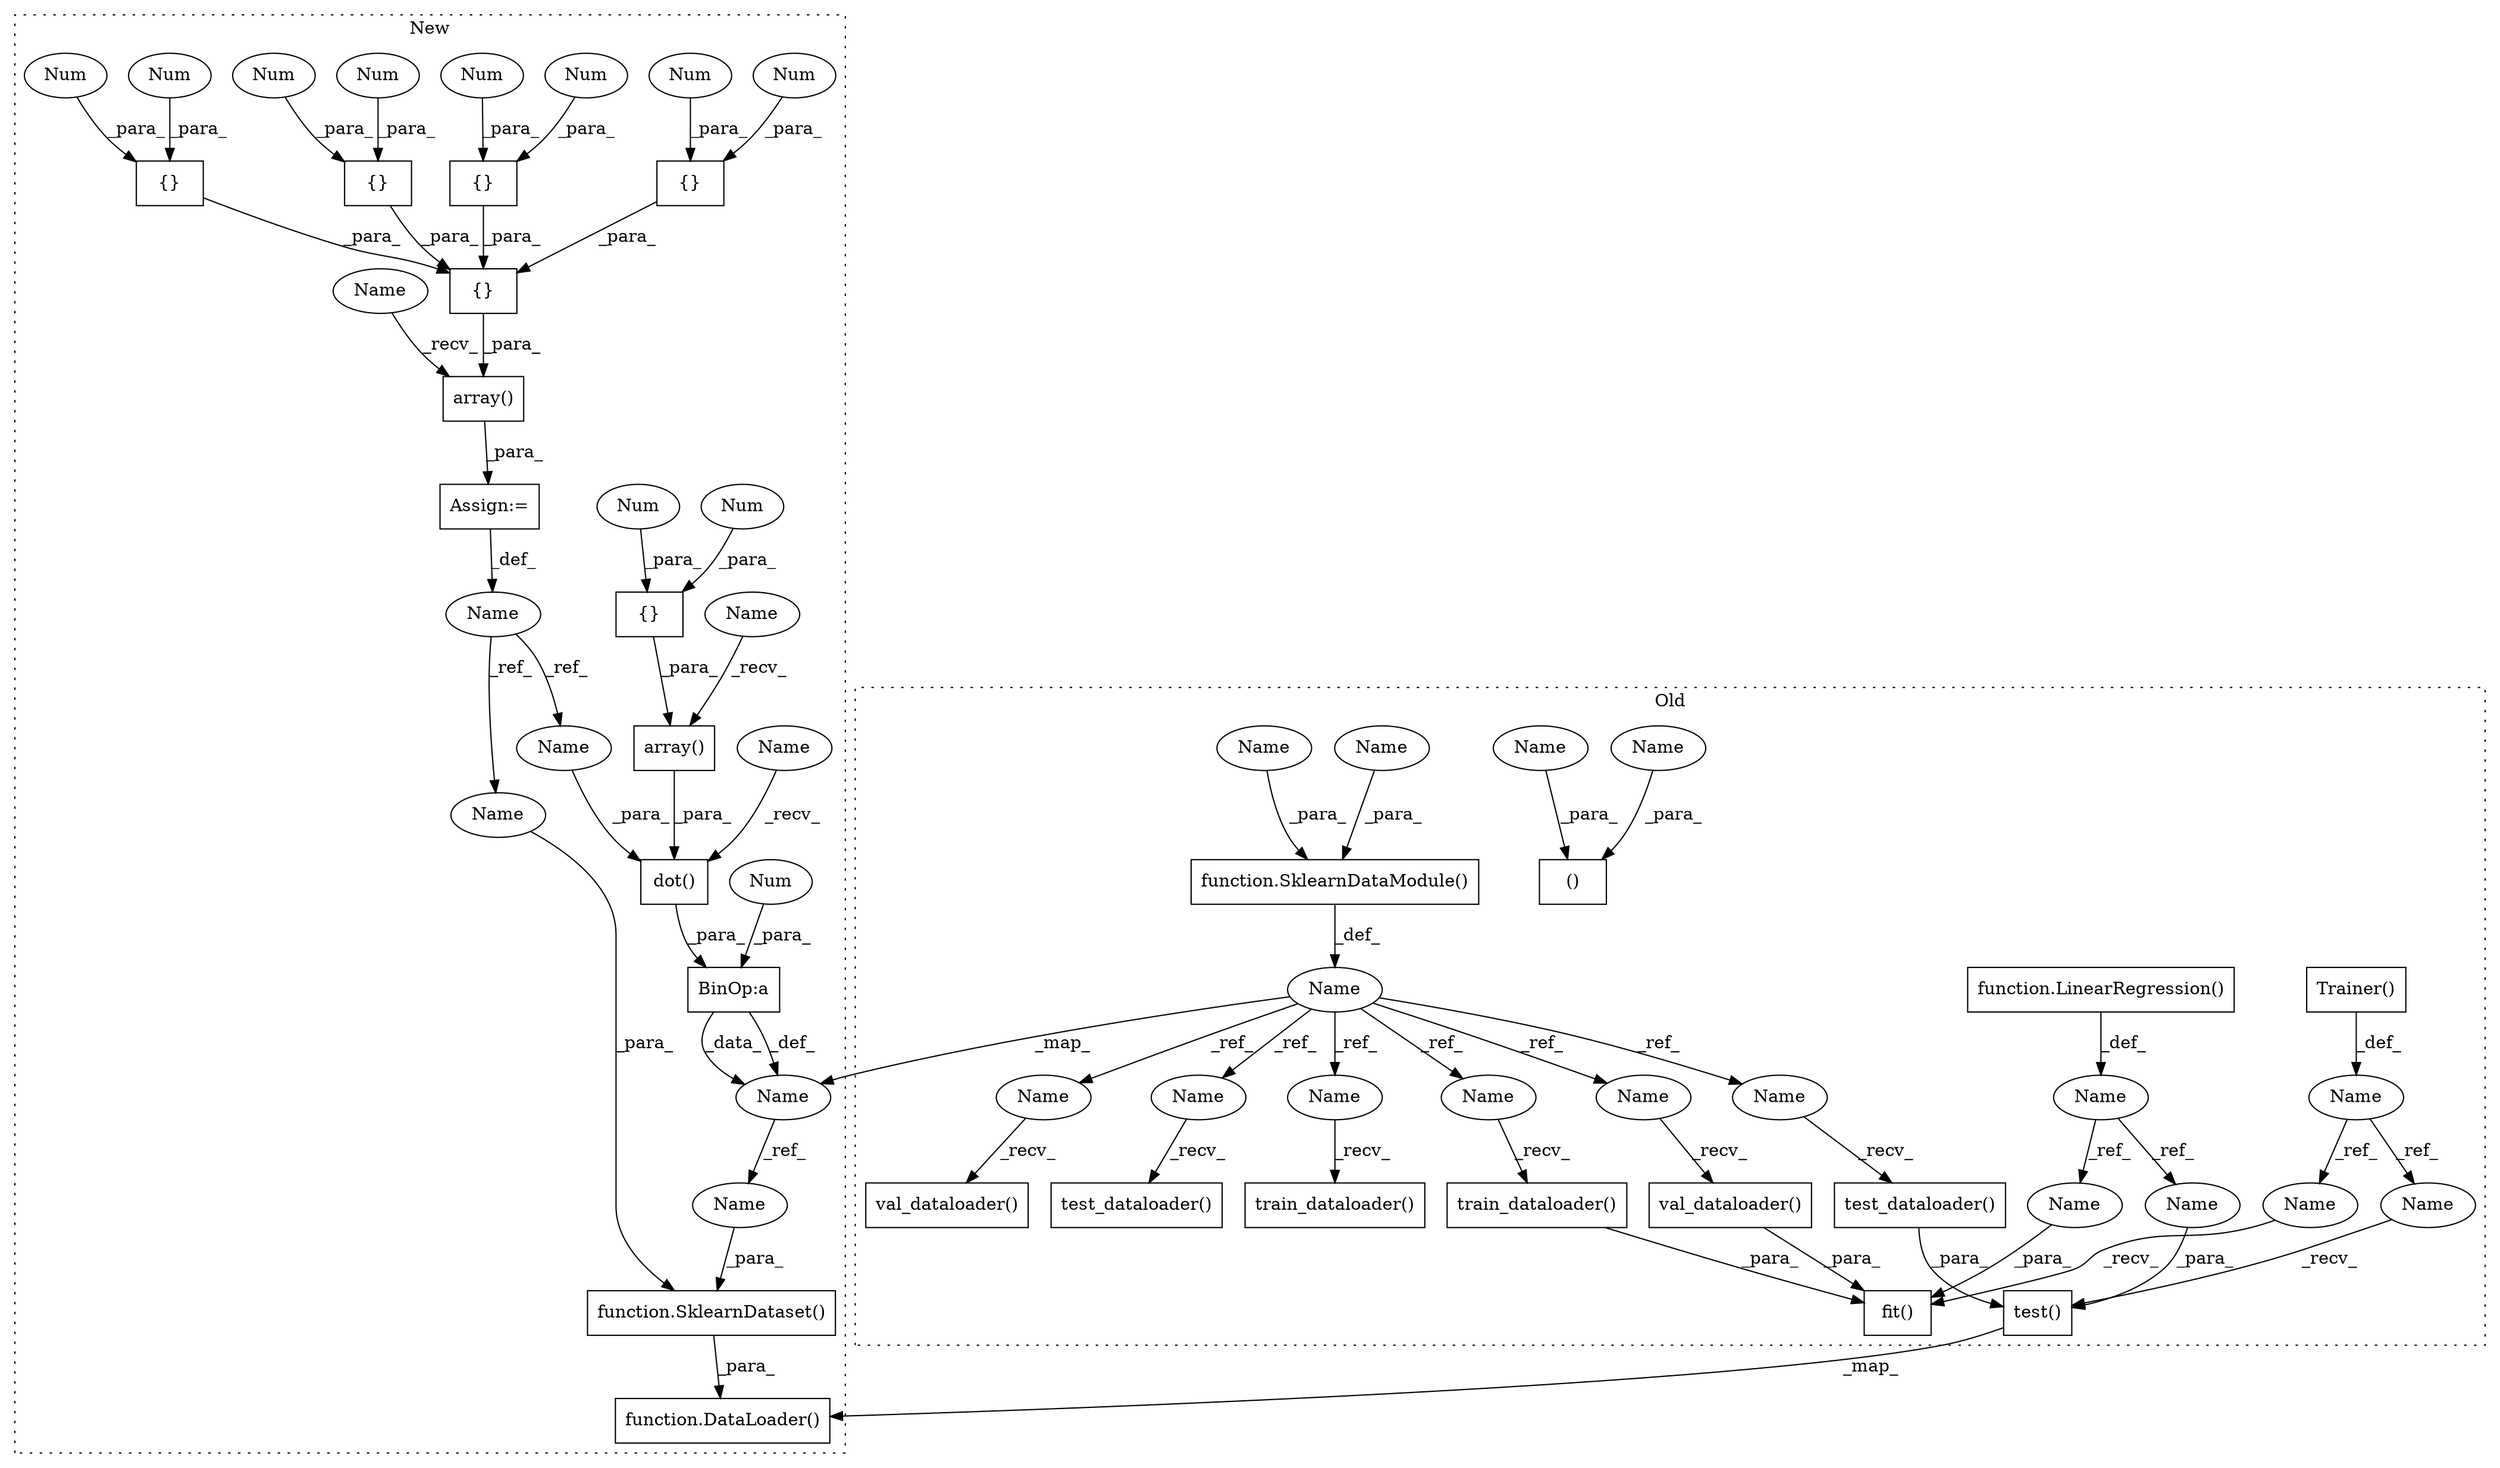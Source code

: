 digraph G {
subgraph cluster0 {
1 [label="fit()" a="75" s="672,767" l="12,1" shape="box"];
5 [label="Name" a="87" s="603" l="7" shape="ellipse"];
6 [label="test()" a="75" s="773,830" l="13,1" shape="box"];
9 [label="function.SklearnDataModule()" a="75" s="512,534" l="18,1" shape="box"];
16 [label="test_dataloader()" a="75" s="793" l="37" shape="box"];
17 [label="Name" a="87" s="502" l="7" shape="ellipse"];
19 [label="train_dataloader()" a="75" s="691" l="38" shape="box"];
21 [label="test_dataloader()" a="75" s="1216" l="37" shape="box"];
22 [label="val_dataloader()" a="75" s="1154" l="36" shape="box"];
23 [label="Trainer()" a="75" s="613" l="54" shape="box"];
24 [label="Name" a="87" s="541" l="5" shape="ellipse"];
25 [label="val_dataloader()" a="75" s="731" l="36" shape="box"];
28 [label="function.LinearRegression()" a="75" s="549" l="49" shape="box"];
40 [label="()" a="54" s="428" l="3" shape="box"];
41 [label="train_dataloader()" a="75" s="1114" l="38" shape="box"];
42 [label="Name" a="87" s="773" l="7" shape="ellipse"];
43 [label="Name" a="87" s="672" l="7" shape="ellipse"];
44 [label="Name" a="87" s="427" l="1" shape="ellipse"];
45 [label="Name" a="87" s="530" l="1" shape="ellipse"];
49 [label="Name" a="87" s="793" l="7" shape="ellipse"];
50 [label="Name" a="87" s="1154" l="7" shape="ellipse"];
51 [label="Name" a="87" s="691" l="7" shape="ellipse"];
52 [label="Name" a="87" s="1216" l="7" shape="ellipse"];
53 [label="Name" a="87" s="1114" l="7" shape="ellipse"];
54 [label="Name" a="87" s="731" l="7" shape="ellipse"];
55 [label="Name" a="87" s="684" l="5" shape="ellipse"];
56 [label="Name" a="87" s="786" l="5" shape="ellipse"];
59 [label="Name" a="87" s="430" l="1" shape="ellipse"];
60 [label="Name" a="87" s="533" l="1" shape="ellipse"];
label = "Old";
style="dotted";
}
subgraph cluster1 {
2 [label="{}" a="59" s="488,493" l="1,0" shape="box"];
3 [label="Assign:=" a="68" s="449" l="3" shape="box"];
4 [label="BinOp:a" a="82" s="534" l="3" shape="box"];
7 [label="function.DataLoader()" a="75" s="577,608" l="11,15" shape="box"];
8 [label="{}" a="59" s="524,531" l="1,0" shape="box"];
10 [label="array()" a="75" s="515,532" l="9,1" shape="box"];
11 [label="{}" a="59" s="480,485" l="1,0" shape="box"];
12 [label="array()" a="75" s="452,495" l="9,1" shape="box"];
13 [label="{}" a="59" s="461,494" l="1,0" shape="box"];
14 [label="function.SklearnDataset()" a="75" s="588,607" l="15,1" shape="box"];
15 [label="{}" a="59" s="472,477" l="1,0" shape="box"];
18 [label="Name" a="87" s="543" l="1" shape="ellipse"];
20 [label="{}" a="59" s="462,469" l="1,0" shape="box"];
26 [label="Name" a="87" s="448" l="1" shape="ellipse"];
27 [label="dot()" a="75" s="505,533" l="7,1" shape="box"];
29 [label="Num" a="76" s="530" l="1" shape="ellipse"];
30 [label="Num" a="76" s="525" l="3" shape="ellipse"];
31 [label="Num" a="76" s="484" l="1" shape="ellipse"];
32 [label="Num" a="76" s="537" l="1" shape="ellipse"];
33 [label="Num" a="76" s="473" l="1" shape="ellipse"];
34 [label="Num" a="76" s="468" l="1" shape="ellipse"];
35 [label="Num" a="76" s="489" l="1" shape="ellipse"];
36 [label="Num" a="76" s="476" l="1" shape="ellipse"];
37 [label="Num" a="76" s="481" l="1" shape="ellipse"];
38 [label="Num" a="76" s="463" l="3" shape="ellipse"];
39 [label="Num" a="76" s="492" l="1" shape="ellipse"];
46 [label="Name" a="87" s="505" l="2" shape="ellipse"];
47 [label="Name" a="87" s="515" l="2" shape="ellipse"];
48 [label="Name" a="87" s="452" l="2" shape="ellipse"];
57 [label="Name" a="87" s="603" l="1" shape="ellipse"];
58 [label="Name" a="87" s="512" l="1" shape="ellipse"];
61 [label="Name" a="87" s="606" l="1" shape="ellipse"];
label = "New";
style="dotted";
}
2 -> 13 [label="_para_"];
3 -> 26 [label="_def_"];
4 -> 18 [label="_data_"];
4 -> 18 [label="_def_"];
5 -> 43 [label="_ref_"];
5 -> 42 [label="_ref_"];
6 -> 7 [label="_map_"];
8 -> 10 [label="_para_"];
9 -> 17 [label="_def_"];
10 -> 27 [label="_para_"];
11 -> 13 [label="_para_"];
12 -> 3 [label="_para_"];
13 -> 12 [label="_para_"];
14 -> 7 [label="_para_"];
15 -> 13 [label="_para_"];
16 -> 6 [label="_para_"];
17 -> 53 [label="_ref_"];
17 -> 51 [label="_ref_"];
17 -> 54 [label="_ref_"];
17 -> 50 [label="_ref_"];
17 -> 18 [label="_map_"];
17 -> 49 [label="_ref_"];
17 -> 52 [label="_ref_"];
18 -> 61 [label="_ref_"];
19 -> 1 [label="_para_"];
20 -> 13 [label="_para_"];
23 -> 5 [label="_def_"];
24 -> 55 [label="_ref_"];
24 -> 56 [label="_ref_"];
25 -> 1 [label="_para_"];
26 -> 57 [label="_ref_"];
26 -> 58 [label="_ref_"];
27 -> 4 [label="_para_"];
28 -> 24 [label="_def_"];
29 -> 8 [label="_para_"];
30 -> 8 [label="_para_"];
31 -> 11 [label="_para_"];
32 -> 4 [label="_para_"];
33 -> 15 [label="_para_"];
34 -> 20 [label="_para_"];
35 -> 2 [label="_para_"];
36 -> 15 [label="_para_"];
37 -> 11 [label="_para_"];
38 -> 20 [label="_para_"];
39 -> 2 [label="_para_"];
42 -> 6 [label="_recv_"];
43 -> 1 [label="_recv_"];
44 -> 40 [label="_para_"];
45 -> 9 [label="_para_"];
46 -> 27 [label="_recv_"];
47 -> 10 [label="_recv_"];
48 -> 12 [label="_recv_"];
49 -> 16 [label="_recv_"];
50 -> 22 [label="_recv_"];
51 -> 19 [label="_recv_"];
52 -> 21 [label="_recv_"];
53 -> 41 [label="_recv_"];
54 -> 25 [label="_recv_"];
55 -> 1 [label="_para_"];
56 -> 6 [label="_para_"];
57 -> 14 [label="_para_"];
58 -> 27 [label="_para_"];
59 -> 40 [label="_para_"];
60 -> 9 [label="_para_"];
61 -> 14 [label="_para_"];
}